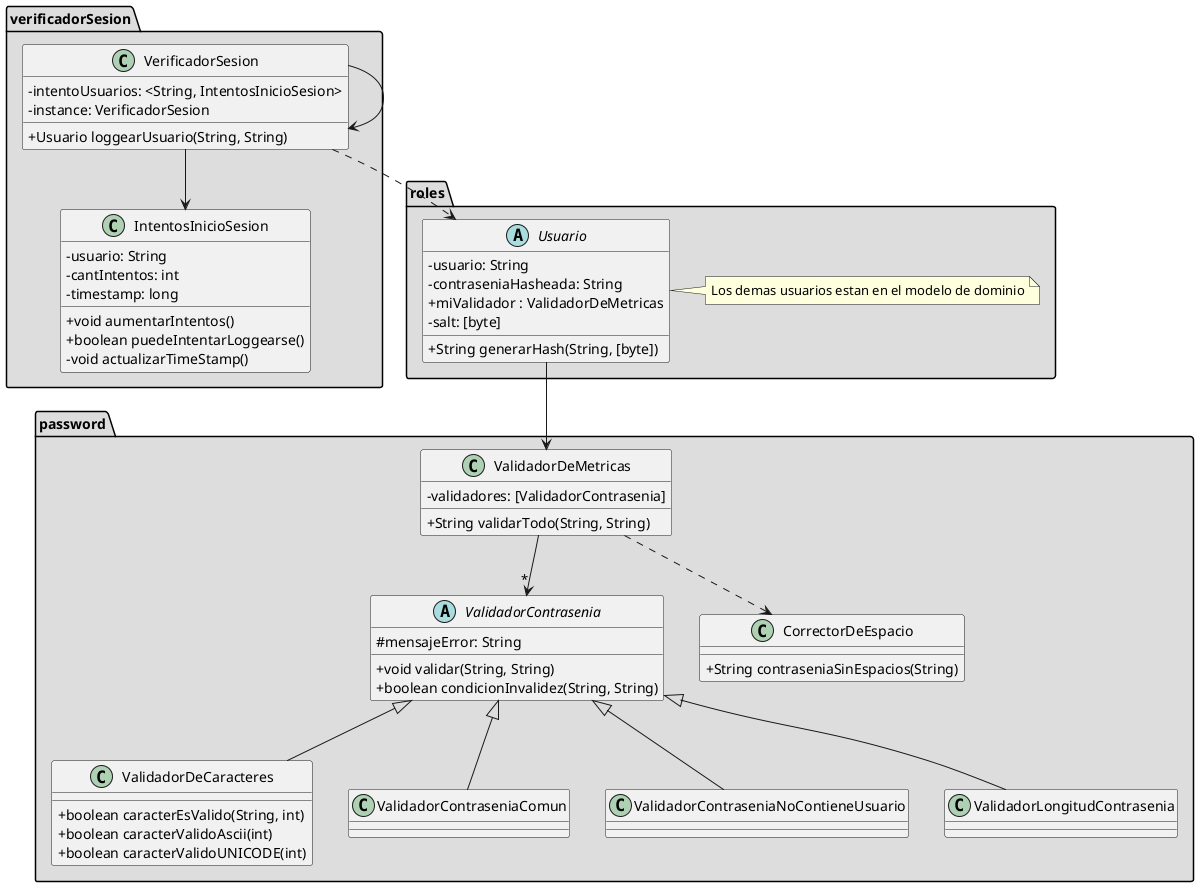 @startuml
skinparam classAttributeIconSize 0

package "verificadorSesion" #DDDDDD {
    class VerificadorSesion {
    -intentoUsuarios: <String, IntentosInicioSesion>
    -instance: VerificadorSesion

    +Usuario loggearUsuario(String, String)
    }

    class IntentosInicioSesion {
    -usuario: String
    -cantIntentos: int
    -timestamp: long

    +void aumentarIntentos()
    +boolean puedeIntentarLoggearse()
    -void actualizarTimeStamp()
    }
}


package "roles" #DDDDDD {
    abstract Usuario {
    -usuario: String
    -contraseniaHasheada: String
    +miValidador : ValidadorDeMetricas
    -salt: [byte]

    +String generarHash(String, [byte])
    }

    note right: Los demas usuarios estan en el modelo de dominio
}

package "password" #DDDDDD {

    class ValidadorDeMetricas {
    -validadores: [ValidadorContrasenia]

    +String validarTodo(String, String)
    }

    abstract class ValidadorContrasenia {
    #mensajeError: String

    +void validar(String, String)
    +boolean condicionInvalidez(String, String)
    }

    class ValidadorDeCaracteres extends ValidadorContrasenia {

    +boolean caracterEsValido(String, int)
    +boolean caracterValidoAscii(int)
    +boolean caracterValidoUNICODE(int)
    }

    class ValidadorContraseniaComun extends ValidadorContrasenia {

    }

    class ValidadorContraseniaNoContieneUsuario extends ValidadorContrasenia {

    }

    class ValidadorLongitudContrasenia extends ValidadorContrasenia {

    }

    class CorrectorDeEspacio {

    +String contraseniaSinEspacios(String)
    }
}



VerificadorSesion --> IntentosInicioSesion
VerificadorSesion ..> Usuario
VerificadorSesion --> VerificadorSesion

Usuario --> ValidadorDeMetricas

ValidadorDeMetricas --> "*" ValidadorContrasenia
ValidadorDeMetricas ..> CorrectorDeEspacio

@enduml